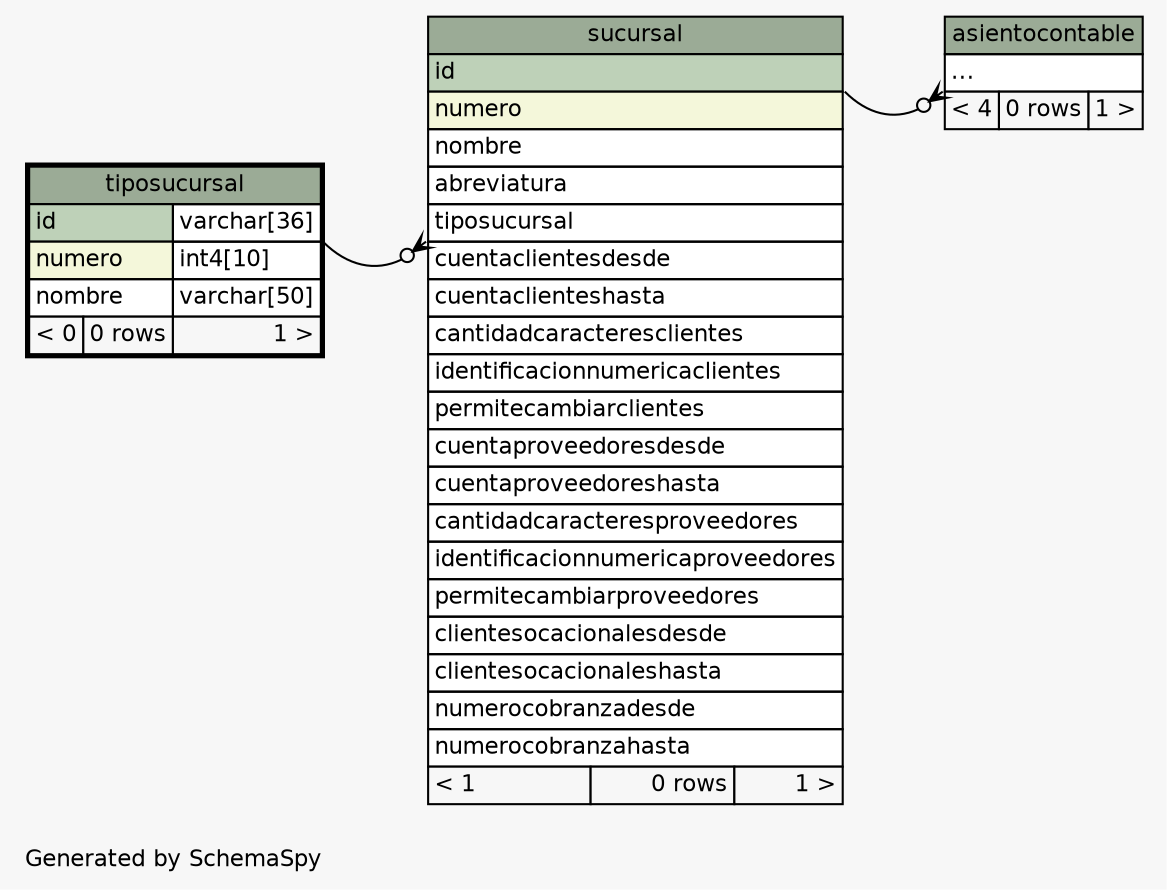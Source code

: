 // dot 2.2.1 on Windows 10 10.0
// SchemaSpy rev 590
digraph "twoDegreesRelationshipsDiagram" {
  graph [
    rankdir="RL"
    bgcolor="#f7f7f7"
    label="\nGenerated by SchemaSpy"
    labeljust="l"
    nodesep="0.18"
    ranksep="0.46"
    fontname="Helvetica"
    fontsize="11"
  ];
  node [
    fontname="Helvetica"
    fontsize="11"
    shape="plaintext"
  ];
  edge [
    arrowsize="0.8"
  ];
  "asientocontable":"elipses":sw -> "sucursal":"id":se [arrowhead=none dir=back arrowtail=crowodot];
  "sucursal":"tiposucursal":sw -> "tiposucursal":"id.type":se [arrowhead=none dir=back arrowtail=crowodot];
  "asientocontable" [
    label=<
    <TABLE BORDER="0" CELLBORDER="1" CELLSPACING="0" BGCOLOR="#ffffff">
      <TR><TD COLSPAN="3" BGCOLOR="#9bab96" ALIGN="CENTER">asientocontable</TD></TR>
      <TR><TD PORT="elipses" COLSPAN="3" ALIGN="LEFT">...</TD></TR>
      <TR><TD ALIGN="LEFT" BGCOLOR="#f7f7f7">&lt; 4</TD><TD ALIGN="RIGHT" BGCOLOR="#f7f7f7">0 rows</TD><TD ALIGN="RIGHT" BGCOLOR="#f7f7f7">1 &gt;</TD></TR>
    </TABLE>>
    URL="asientocontable.html"
    tooltip="asientocontable"
  ];
  "sucursal" [
    label=<
    <TABLE BORDER="0" CELLBORDER="1" CELLSPACING="0" BGCOLOR="#ffffff">
      <TR><TD COLSPAN="3" BGCOLOR="#9bab96" ALIGN="CENTER">sucursal</TD></TR>
      <TR><TD PORT="id" COLSPAN="3" BGCOLOR="#bed1b8" ALIGN="LEFT">id</TD></TR>
      <TR><TD PORT="numero" COLSPAN="3" BGCOLOR="#f4f7da" ALIGN="LEFT">numero</TD></TR>
      <TR><TD PORT="nombre" COLSPAN="3" ALIGN="LEFT">nombre</TD></TR>
      <TR><TD PORT="abreviatura" COLSPAN="3" ALIGN="LEFT">abreviatura</TD></TR>
      <TR><TD PORT="tiposucursal" COLSPAN="3" ALIGN="LEFT">tiposucursal</TD></TR>
      <TR><TD PORT="cuentaclientesdesde" COLSPAN="3" ALIGN="LEFT">cuentaclientesdesde</TD></TR>
      <TR><TD PORT="cuentaclienteshasta" COLSPAN="3" ALIGN="LEFT">cuentaclienteshasta</TD></TR>
      <TR><TD PORT="cantidadcaracteresclientes" COLSPAN="3" ALIGN="LEFT">cantidadcaracteresclientes</TD></TR>
      <TR><TD PORT="identificacionnumericaclientes" COLSPAN="3" ALIGN="LEFT">identificacionnumericaclientes</TD></TR>
      <TR><TD PORT="permitecambiarclientes" COLSPAN="3" ALIGN="LEFT">permitecambiarclientes</TD></TR>
      <TR><TD PORT="cuentaproveedoresdesde" COLSPAN="3" ALIGN="LEFT">cuentaproveedoresdesde</TD></TR>
      <TR><TD PORT="cuentaproveedoreshasta" COLSPAN="3" ALIGN="LEFT">cuentaproveedoreshasta</TD></TR>
      <TR><TD PORT="cantidadcaracteresproveedores" COLSPAN="3" ALIGN="LEFT">cantidadcaracteresproveedores</TD></TR>
      <TR><TD PORT="identificacionnumericaproveedores" COLSPAN="3" ALIGN="LEFT">identificacionnumericaproveedores</TD></TR>
      <TR><TD PORT="permitecambiarproveedores" COLSPAN="3" ALIGN="LEFT">permitecambiarproveedores</TD></TR>
      <TR><TD PORT="clientesocacionalesdesde" COLSPAN="3" ALIGN="LEFT">clientesocacionalesdesde</TD></TR>
      <TR><TD PORT="clientesocacionaleshasta" COLSPAN="3" ALIGN="LEFT">clientesocacionaleshasta</TD></TR>
      <TR><TD PORT="numerocobranzadesde" COLSPAN="3" ALIGN="LEFT">numerocobranzadesde</TD></TR>
      <TR><TD PORT="numerocobranzahasta" COLSPAN="3" ALIGN="LEFT">numerocobranzahasta</TD></TR>
      <TR><TD ALIGN="LEFT" BGCOLOR="#f7f7f7">&lt; 1</TD><TD ALIGN="RIGHT" BGCOLOR="#f7f7f7">0 rows</TD><TD ALIGN="RIGHT" BGCOLOR="#f7f7f7">1 &gt;</TD></TR>
    </TABLE>>
    URL="sucursal.html"
    tooltip="sucursal"
  ];
  "tiposucursal" [
    label=<
    <TABLE BORDER="2" CELLBORDER="1" CELLSPACING="0" BGCOLOR="#ffffff">
      <TR><TD COLSPAN="3" BGCOLOR="#9bab96" ALIGN="CENTER">tiposucursal</TD></TR>
      <TR><TD PORT="id" COLSPAN="2" BGCOLOR="#bed1b8" ALIGN="LEFT">id</TD><TD PORT="id.type" ALIGN="LEFT">varchar[36]</TD></TR>
      <TR><TD PORT="numero" COLSPAN="2" BGCOLOR="#f4f7da" ALIGN="LEFT">numero</TD><TD PORT="numero.type" ALIGN="LEFT">int4[10]</TD></TR>
      <TR><TD PORT="nombre" COLSPAN="2" ALIGN="LEFT">nombre</TD><TD PORT="nombre.type" ALIGN="LEFT">varchar[50]</TD></TR>
      <TR><TD ALIGN="LEFT" BGCOLOR="#f7f7f7">&lt; 0</TD><TD ALIGN="RIGHT" BGCOLOR="#f7f7f7">0 rows</TD><TD ALIGN="RIGHT" BGCOLOR="#f7f7f7">1 &gt;</TD></TR>
    </TABLE>>
    URL="tiposucursal.html"
    tooltip="tiposucursal"
  ];
}
